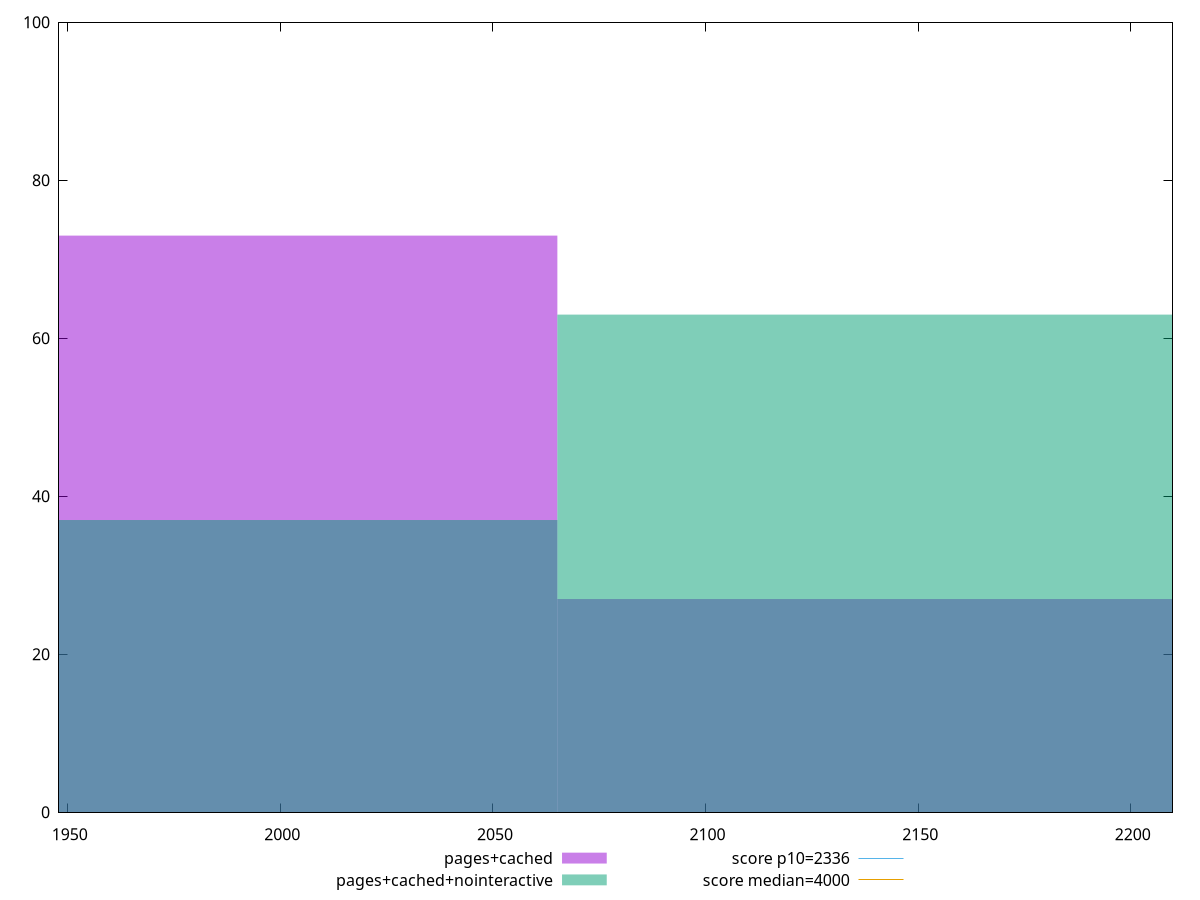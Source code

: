 reset

$pagesCached <<EOF
1943.6830301455236 73
2186.643408913714 27
EOF

$pagesCachedNointeractive <<EOF
1943.6830301455236 37
2186.643408913714 63
EOF

set key outside below
set boxwidth 242.96037876819045
set xrange [1947.971:2209.8149500000004]
set yrange [0:100]
set style fill transparent solid 0.5 noborder

set parametric
set terminal svg size 640, 500 enhanced background rgb 'white'
set output "report_00007_2020-12-11T15:55:29.892Z/first-meaningful-paint/comparison/histogram/2_vs_3.svg"

plot $pagesCached title "pages+cached" with boxes, \
     $pagesCachedNointeractive title "pages+cached+nointeractive" with boxes, \
     2336,t title "score p10=2336", \
     4000,t title "score median=4000"

reset
